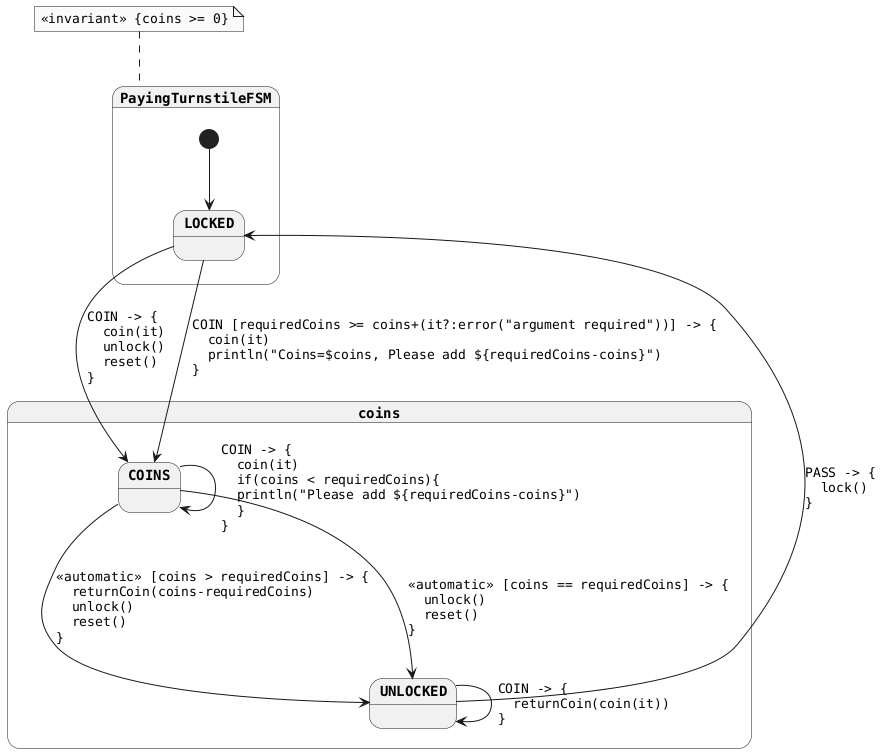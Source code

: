 @startuml
skinparam monochrome true
skinparam StateFontName Helvetica
skinparam defaultFontName Monospaced
skinparam defaultFontStyle Bold
skinparam state {
    FontStyle Bold
}
state coins {
COINS --> UNLOCKED : <<automatic>> [coins > requiredCoins] -> {\l  returnCoin(coins-requiredCoins)\l  unlock()\l  reset()\l}
COINS --> UNLOCKED : <<automatic>> [coins == requiredCoins] -> {\l  unlock()\l  reset()\l}
COINS --> COINS : COIN -> {\l  coin(it)\l  if(coins < requiredCoins){\l  println("Please add ${requiredCoins-coins}")\l  }\l}
}
state PayingTurnstileFSM {
[*] --> LOCKED
LOCKED --> COINS : COIN -> {\l  coin(it)\l  unlock()\l  reset()\l}
LOCKED --> COINS : COIN [requiredCoins >= coins+(it?:error("argument required"))] -> {\l  coin(it)\l  println("Coins=$coins, Please add ${requiredCoins-coins}")\l}
UNLOCKED --> UNLOCKED : COIN -> {\l  returnCoin(coin(it))\l}
UNLOCKED --> LOCKED : PASS -> {\l  lock()\l}
}
note top of PayingTurnstileFSM
<<invariant>> {coins >= 0}
end note
@enduml
